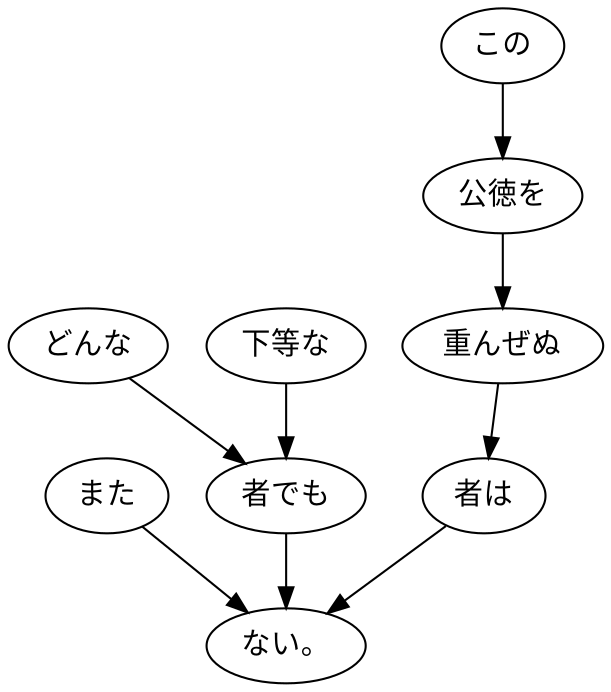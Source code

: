digraph graph4996 {
	node0 [label="また"];
	node1 [label="どんな"];
	node2 [label="下等な"];
	node3 [label="者でも"];
	node4 [label="この"];
	node5 [label="公徳を"];
	node6 [label="重んぜぬ"];
	node7 [label="者は"];
	node8 [label="ない。"];
	node0 -> node8;
	node1 -> node3;
	node2 -> node3;
	node3 -> node8;
	node4 -> node5;
	node5 -> node6;
	node6 -> node7;
	node7 -> node8;
}
